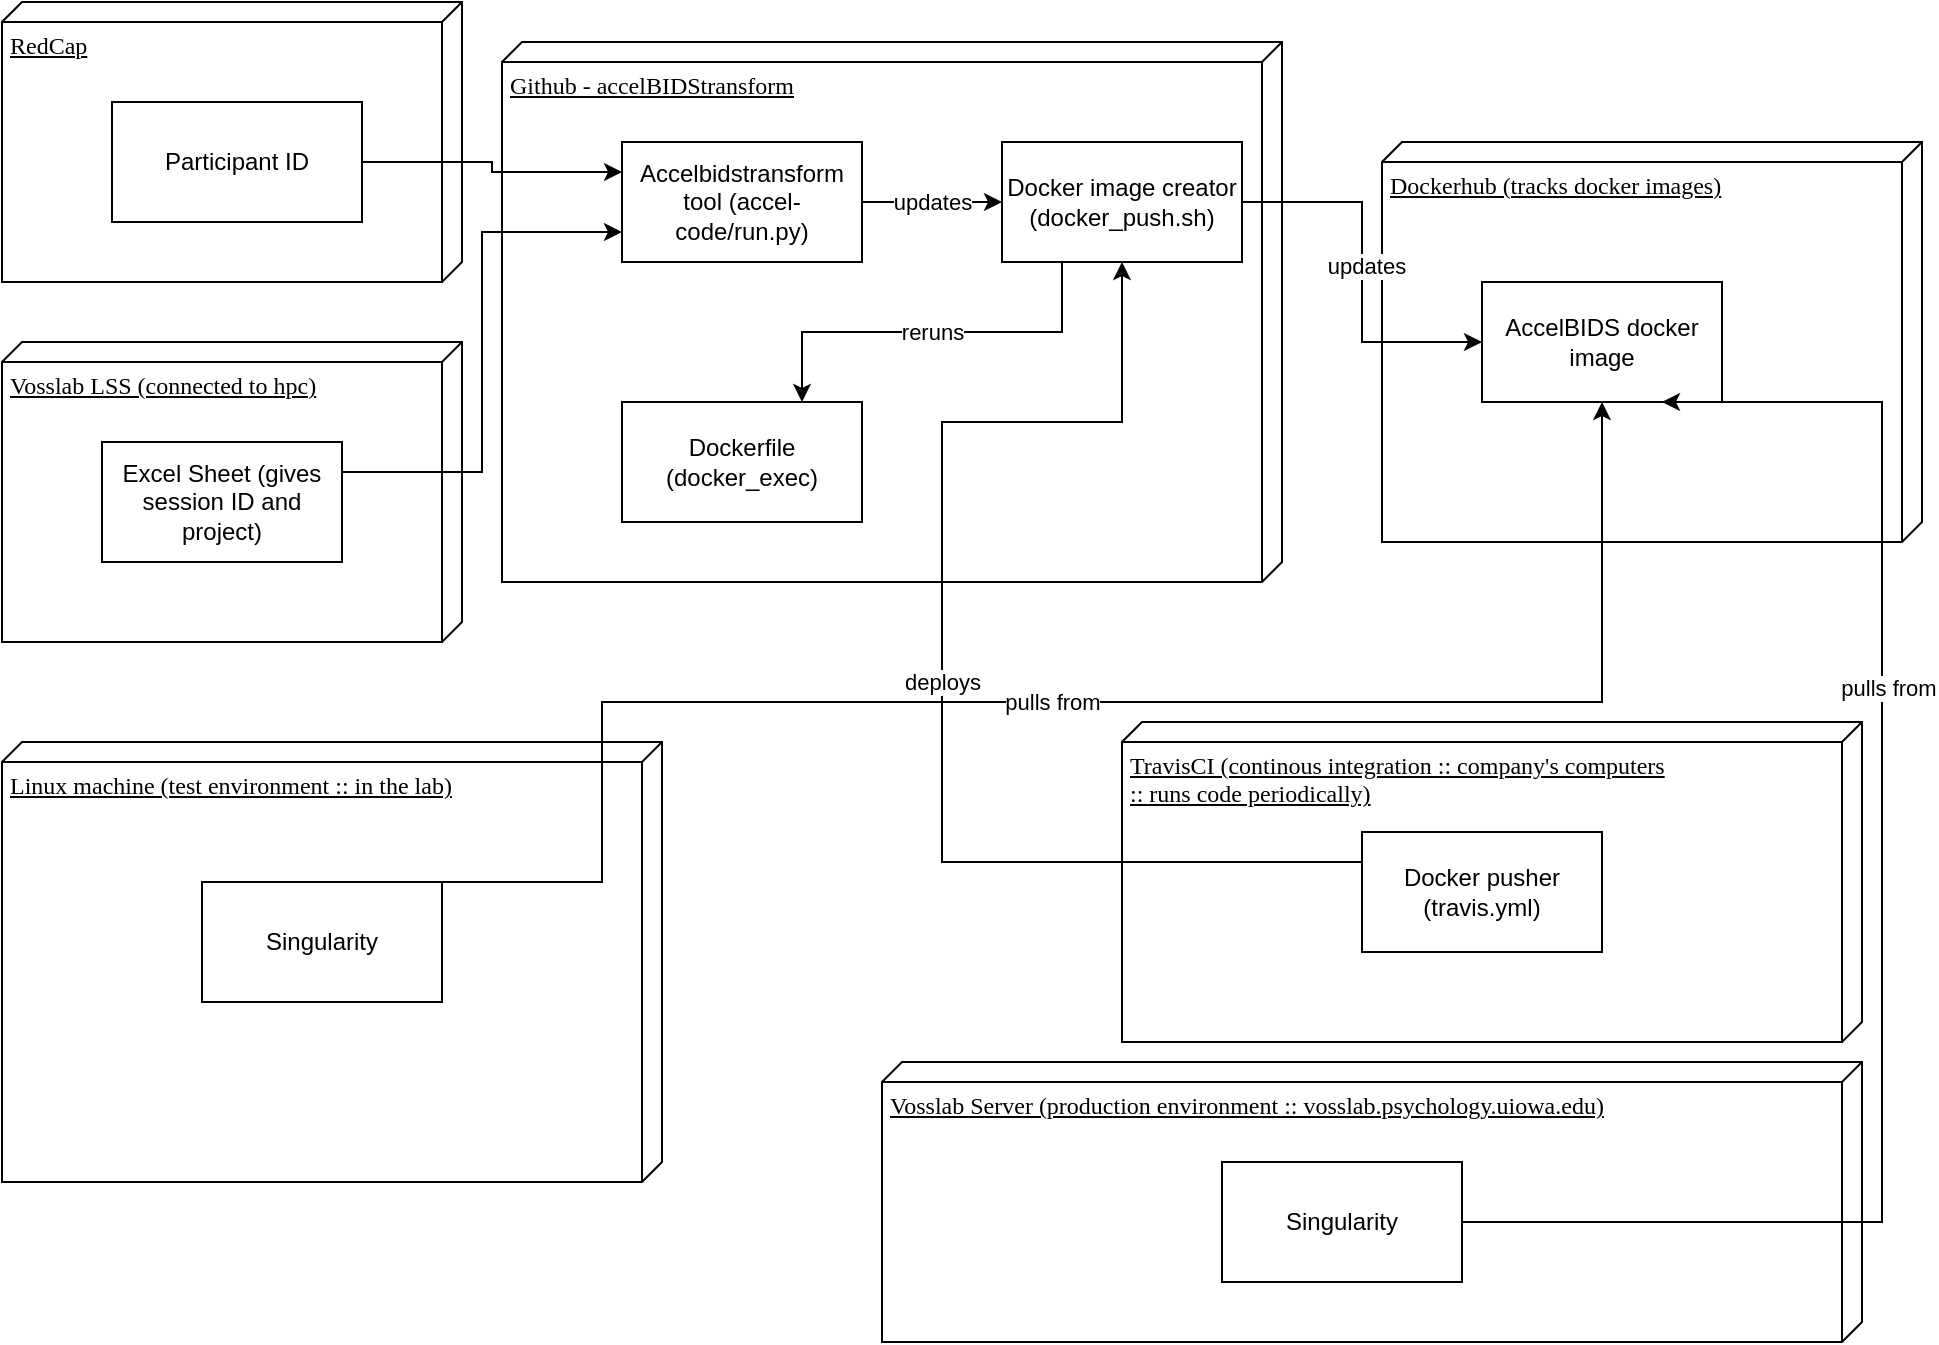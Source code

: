<mxfile version="13.3.9" type="device"><diagram name="Page-1" id="5f0bae14-7c28-e335-631c-24af17079c00"><mxGraphModel dx="1048" dy="701" grid="1" gridSize="10" guides="1" tooltips="1" connect="1" arrows="1" fold="1" page="1" pageScale="1" pageWidth="1100" pageHeight="850" background="#ffffff" math="0" shadow="0"><root><mxCell id="0"/><mxCell id="1" parent="0"/><mxCell id="SWikCAOPzegIQd1GY7Iu-7" value="Github - accelBIDStransform" style="verticalAlign=top;align=left;spacingTop=8;spacingLeft=2;spacingRight=12;shape=cube;size=10;direction=south;fontStyle=4;html=1;rounded=0;shadow=0;comic=0;labelBackgroundColor=none;strokeWidth=1;fontFamily=Verdana;fontSize=12" vertex="1" parent="1"><mxGeometry x="260" y="30" width="390" height="270" as="geometry"/></mxCell><mxCell id="SWikCAOPzegIQd1GY7Iu-1" value="RedCap" style="verticalAlign=top;align=left;spacingTop=8;spacingLeft=2;spacingRight=12;shape=cube;size=10;direction=south;fontStyle=4;html=1;rounded=0;shadow=0;comic=0;labelBackgroundColor=none;strokeWidth=1;fontFamily=Verdana;fontSize=12" vertex="1" parent="1"><mxGeometry x="10" y="10" width="230" height="140" as="geometry"/></mxCell><mxCell id="SWikCAOPzegIQd1GY7Iu-2" value="TravisCI (continous integration :: company's computers &lt;br&gt;:: runs code periodically)" style="verticalAlign=top;align=left;spacingTop=8;spacingLeft=2;spacingRight=12;shape=cube;size=10;direction=south;fontStyle=4;html=1;rounded=0;shadow=0;comic=0;labelBackgroundColor=none;strokeWidth=1;fontFamily=Verdana;fontSize=12" vertex="1" parent="1"><mxGeometry x="570" y="370" width="370" height="160" as="geometry"/></mxCell><mxCell id="SWikCAOPzegIQd1GY7Iu-3" value="Vosslab LSS (connected to hpc)" style="verticalAlign=top;align=left;spacingTop=8;spacingLeft=2;spacingRight=12;shape=cube;size=10;direction=south;fontStyle=4;html=1;rounded=0;shadow=0;comic=0;labelBackgroundColor=none;strokeWidth=1;fontFamily=Verdana;fontSize=12" vertex="1" parent="1"><mxGeometry x="10" y="180" width="230" height="150" as="geometry"/></mxCell><mxCell id="SWikCAOPzegIQd1GY7Iu-4" value="Linux machine (test environment :: in the lab)" style="verticalAlign=top;align=left;spacingTop=8;spacingLeft=2;spacingRight=12;shape=cube;size=10;direction=south;fontStyle=4;html=1;rounded=0;shadow=0;comic=0;labelBackgroundColor=none;strokeWidth=1;fontFamily=Verdana;fontSize=12" vertex="1" parent="1"><mxGeometry x="10" y="380" width="330" height="220" as="geometry"/></mxCell><mxCell id="SWikCAOPzegIQd1GY7Iu-12" style="edgeStyle=orthogonalEdgeStyle;rounded=0;orthogonalLoop=1;jettySize=auto;html=1;exitX=1;exitY=0.25;exitDx=0;exitDy=0;entryX=0;entryY=0.75;entryDx=0;entryDy=0;" edge="1" parent="1" source="SWikCAOPzegIQd1GY7Iu-5" target="SWikCAOPzegIQd1GY7Iu-9"><mxGeometry relative="1" as="geometry"/></mxCell><mxCell id="SWikCAOPzegIQd1GY7Iu-5" value="Excel Sheet (gives session ID and project)" style="rounded=0;whiteSpace=wrap;html=1;" vertex="1" parent="1"><mxGeometry x="60" y="230" width="120" height="60" as="geometry"/></mxCell><mxCell id="SWikCAOPzegIQd1GY7Iu-11" style="edgeStyle=orthogonalEdgeStyle;rounded=0;orthogonalLoop=1;jettySize=auto;html=1;exitX=1;exitY=0.5;exitDx=0;exitDy=0;entryX=0;entryY=0.25;entryDx=0;entryDy=0;" edge="1" parent="1" source="SWikCAOPzegIQd1GY7Iu-6" target="SWikCAOPzegIQd1GY7Iu-9"><mxGeometry relative="1" as="geometry"/></mxCell><mxCell id="SWikCAOPzegIQd1GY7Iu-6" value="Participant ID" style="rounded=0;whiteSpace=wrap;html=1;" vertex="1" parent="1"><mxGeometry x="65" y="60" width="125" height="60" as="geometry"/></mxCell><mxCell id="SWikCAOPzegIQd1GY7Iu-8" value="Dockerhub (tracks docker images)" style="verticalAlign=top;align=left;spacingTop=8;spacingLeft=2;spacingRight=12;shape=cube;size=10;direction=south;fontStyle=4;html=1;rounded=0;shadow=0;comic=0;labelBackgroundColor=none;strokeWidth=1;fontFamily=Verdana;fontSize=12" vertex="1" parent="1"><mxGeometry x="700" y="80" width="270" height="200" as="geometry"/></mxCell><mxCell id="SWikCAOPzegIQd1GY7Iu-17" value="updates" style="edgeStyle=orthogonalEdgeStyle;rounded=0;orthogonalLoop=1;jettySize=auto;html=1;exitX=1;exitY=0.5;exitDx=0;exitDy=0;entryX=0;entryY=0.5;entryDx=0;entryDy=0;" edge="1" parent="1" source="SWikCAOPzegIQd1GY7Iu-9" target="SWikCAOPzegIQd1GY7Iu-16"><mxGeometry relative="1" as="geometry"/></mxCell><mxCell id="SWikCAOPzegIQd1GY7Iu-9" value="Accelbidstransform tool (accel-code/run.py)" style="rounded=0;whiteSpace=wrap;html=1;" vertex="1" parent="1"><mxGeometry x="320" y="80" width="120" height="60" as="geometry"/></mxCell><mxCell id="SWikCAOPzegIQd1GY7Iu-14" value="Dockerfile (docker_exec)" style="rounded=0;whiteSpace=wrap;html=1;" vertex="1" parent="1"><mxGeometry x="320" y="210" width="120" height="60" as="geometry"/></mxCell><mxCell id="SWikCAOPzegIQd1GY7Iu-18" value="reruns" style="edgeStyle=orthogonalEdgeStyle;rounded=0;orthogonalLoop=1;jettySize=auto;html=1;exitX=0.25;exitY=1;exitDx=0;exitDy=0;entryX=0.75;entryY=0;entryDx=0;entryDy=0;" edge="1" parent="1" source="SWikCAOPzegIQd1GY7Iu-16" target="SWikCAOPzegIQd1GY7Iu-14"><mxGeometry relative="1" as="geometry"/></mxCell><mxCell id="SWikCAOPzegIQd1GY7Iu-21" style="edgeStyle=orthogonalEdgeStyle;rounded=0;orthogonalLoop=1;jettySize=auto;html=1;exitX=1;exitY=0.5;exitDx=0;exitDy=0;entryX=0;entryY=0.5;entryDx=0;entryDy=0;" edge="1" parent="1" source="SWikCAOPzegIQd1GY7Iu-16" target="SWikCAOPzegIQd1GY7Iu-20"><mxGeometry relative="1" as="geometry"/></mxCell><mxCell id="SWikCAOPzegIQd1GY7Iu-22" value="updates" style="edgeLabel;html=1;align=center;verticalAlign=middle;resizable=0;points=[];" vertex="1" connectable="0" parent="SWikCAOPzegIQd1GY7Iu-21"><mxGeometry x="-0.039" y="2" relative="1" as="geometry"><mxPoint as="offset"/></mxGeometry></mxCell><mxCell id="SWikCAOPzegIQd1GY7Iu-16" value="Docker image creator (docker_push.sh)" style="rounded=0;whiteSpace=wrap;html=1;" vertex="1" parent="1"><mxGeometry x="510" y="80" width="120" height="60" as="geometry"/></mxCell><mxCell id="SWikCAOPzegIQd1GY7Iu-24" value="pulls from" style="edgeStyle=orthogonalEdgeStyle;rounded=0;orthogonalLoop=1;jettySize=auto;html=1;exitX=0.75;exitY=0;exitDx=0;exitDy=0;entryX=0.5;entryY=1;entryDx=0;entryDy=0;" edge="1" parent="1" source="SWikCAOPzegIQd1GY7Iu-19" target="SWikCAOPzegIQd1GY7Iu-20"><mxGeometry relative="1" as="geometry"><Array as="points"><mxPoint x="310" y="450"/><mxPoint x="310" y="360"/><mxPoint x="810" y="360"/></Array></mxGeometry></mxCell><mxCell id="SWikCAOPzegIQd1GY7Iu-19" value="Singularity" style="rounded=0;whiteSpace=wrap;html=1;" vertex="1" parent="1"><mxGeometry x="110" y="450" width="120" height="60" as="geometry"/></mxCell><mxCell id="SWikCAOPzegIQd1GY7Iu-20" value="AccelBIDS docker image" style="rounded=0;whiteSpace=wrap;html=1;" vertex="1" parent="1"><mxGeometry x="750" y="150" width="120" height="60" as="geometry"/></mxCell><mxCell id="SWikCAOPzegIQd1GY7Iu-26" value="deploys" style="edgeStyle=orthogonalEdgeStyle;rounded=0;orthogonalLoop=1;jettySize=auto;html=1;exitX=0;exitY=0.25;exitDx=0;exitDy=0;entryX=0.5;entryY=1;entryDx=0;entryDy=0;" edge="1" parent="1" source="SWikCAOPzegIQd1GY7Iu-25" target="SWikCAOPzegIQd1GY7Iu-16"><mxGeometry relative="1" as="geometry"><Array as="points"><mxPoint x="480" y="440"/><mxPoint x="480" y="220"/><mxPoint x="570" y="220"/></Array></mxGeometry></mxCell><mxCell id="SWikCAOPzegIQd1GY7Iu-25" value="Docker pusher (travis.yml)" style="rounded=0;whiteSpace=wrap;html=1;" vertex="1" parent="1"><mxGeometry x="690" y="425" width="120" height="60" as="geometry"/></mxCell><mxCell id="SWikCAOPzegIQd1GY7Iu-27" value="Vosslab Server (production environment :: vosslab.psychology.uiowa.edu)" style="verticalAlign=top;align=left;spacingTop=8;spacingLeft=2;spacingRight=12;shape=cube;size=10;direction=south;fontStyle=4;html=1;rounded=0;shadow=0;comic=0;labelBackgroundColor=none;strokeWidth=1;fontFamily=Verdana;fontSize=12" vertex="1" parent="1"><mxGeometry x="450" y="540" width="490" height="140" as="geometry"/></mxCell><mxCell id="SWikCAOPzegIQd1GY7Iu-30" style="edgeStyle=orthogonalEdgeStyle;rounded=0;orthogonalLoop=1;jettySize=auto;html=1;exitX=1;exitY=0.5;exitDx=0;exitDy=0;entryX=0.75;entryY=1;entryDx=0;entryDy=0;" edge="1" parent="1" source="SWikCAOPzegIQd1GY7Iu-28" target="SWikCAOPzegIQd1GY7Iu-20"><mxGeometry relative="1" as="geometry"><Array as="points"><mxPoint x="950" y="620"/><mxPoint x="950" y="210"/></Array></mxGeometry></mxCell><mxCell id="SWikCAOPzegIQd1GY7Iu-31" value="pulls from" style="edgeLabel;html=1;align=center;verticalAlign=middle;resizable=0;points=[];" vertex="1" connectable="0" parent="SWikCAOPzegIQd1GY7Iu-30"><mxGeometry x="0.307" y="-3" relative="1" as="geometry"><mxPoint as="offset"/></mxGeometry></mxCell><mxCell id="SWikCAOPzegIQd1GY7Iu-28" value="Singularity" style="rounded=0;whiteSpace=wrap;html=1;" vertex="1" parent="1"><mxGeometry x="620" y="590" width="120" height="60" as="geometry"/></mxCell></root></mxGraphModel></diagram></mxfile>